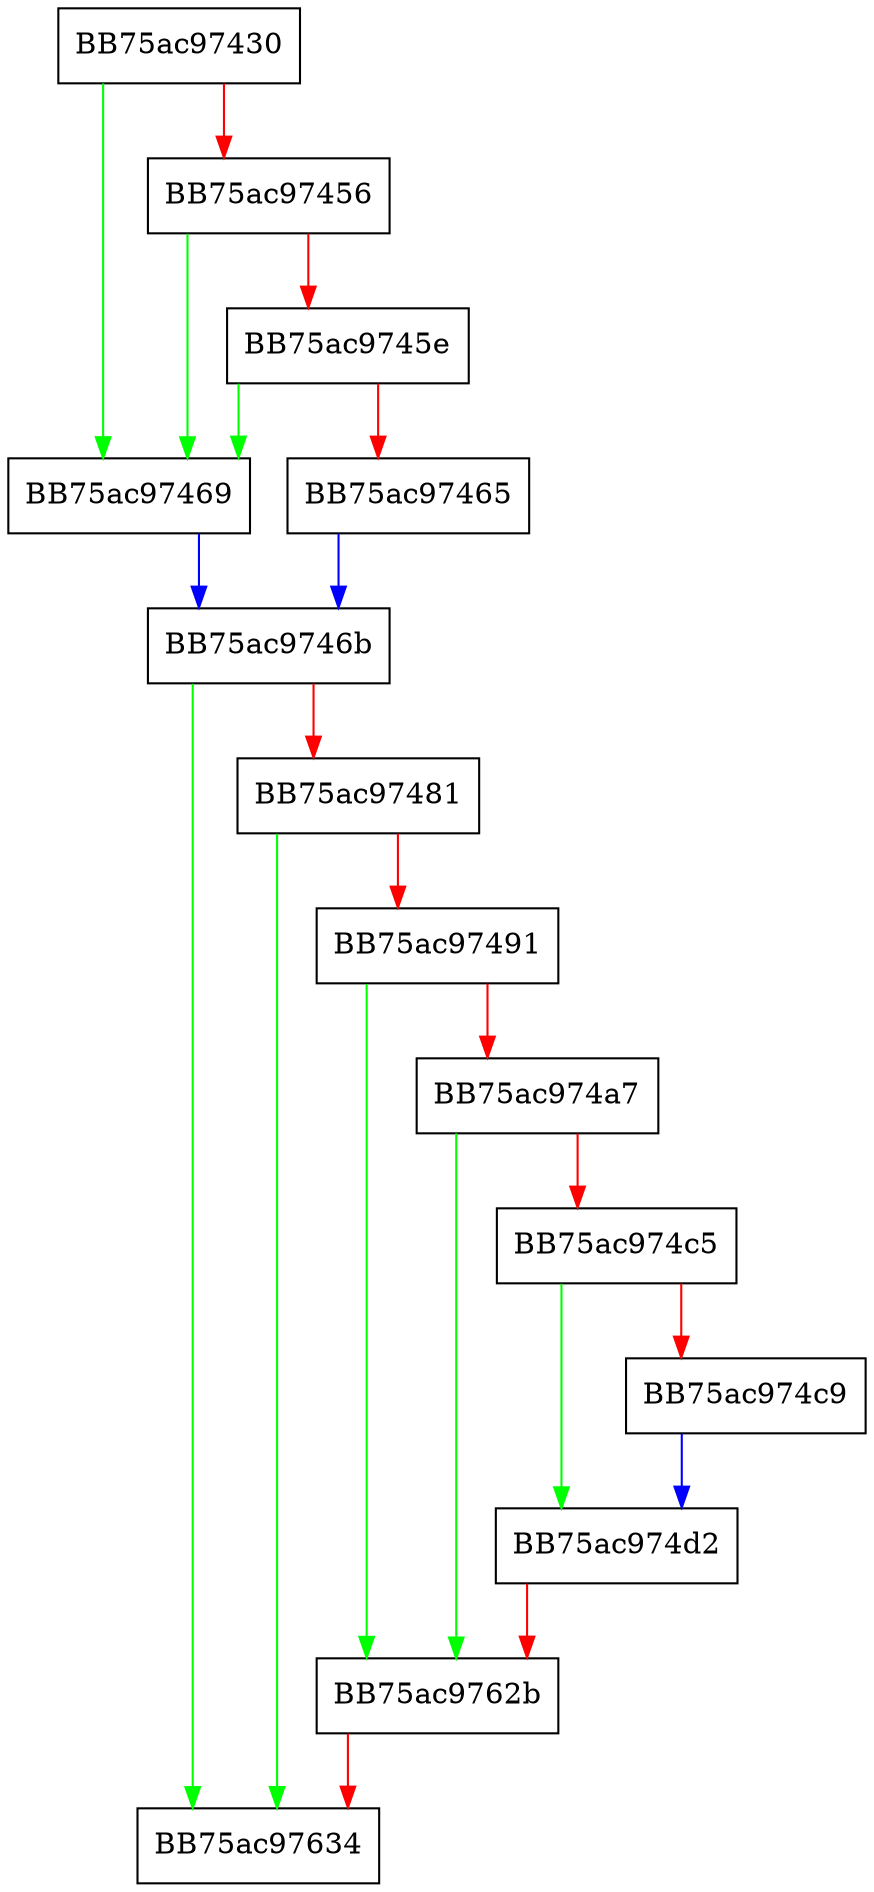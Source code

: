 digraph Remove {
  node [shape="box"];
  graph [splines=ortho];
  BB75ac97430 -> BB75ac97469 [color="green"];
  BB75ac97430 -> BB75ac97456 [color="red"];
  BB75ac97456 -> BB75ac97469 [color="green"];
  BB75ac97456 -> BB75ac9745e [color="red"];
  BB75ac9745e -> BB75ac97469 [color="green"];
  BB75ac9745e -> BB75ac97465 [color="red"];
  BB75ac97465 -> BB75ac9746b [color="blue"];
  BB75ac97469 -> BB75ac9746b [color="blue"];
  BB75ac9746b -> BB75ac97634 [color="green"];
  BB75ac9746b -> BB75ac97481 [color="red"];
  BB75ac97481 -> BB75ac97634 [color="green"];
  BB75ac97481 -> BB75ac97491 [color="red"];
  BB75ac97491 -> BB75ac9762b [color="green"];
  BB75ac97491 -> BB75ac974a7 [color="red"];
  BB75ac974a7 -> BB75ac9762b [color="green"];
  BB75ac974a7 -> BB75ac974c5 [color="red"];
  BB75ac974c5 -> BB75ac974d2 [color="green"];
  BB75ac974c5 -> BB75ac974c9 [color="red"];
  BB75ac974c9 -> BB75ac974d2 [color="blue"];
  BB75ac974d2 -> BB75ac9762b [color="red"];
  BB75ac9762b -> BB75ac97634 [color="red"];
}